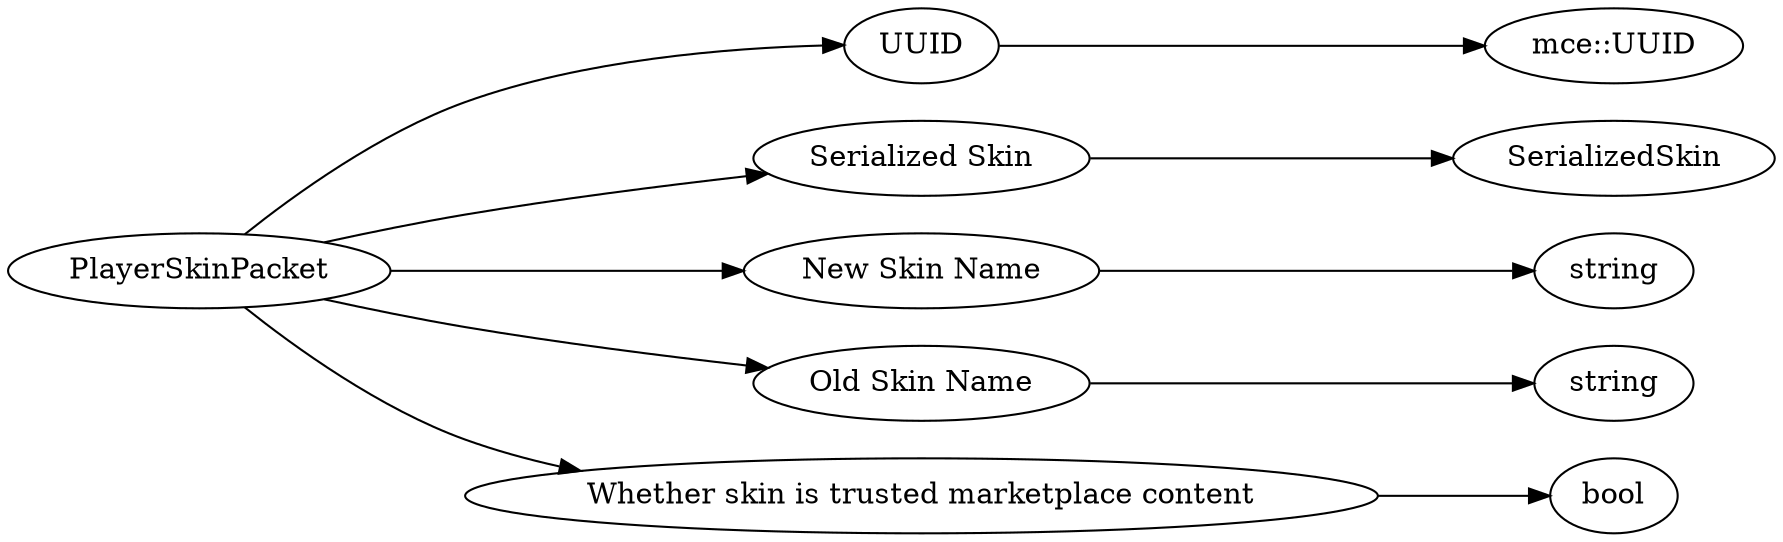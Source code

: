 digraph "PlayerSkinPacket" {
rankdir = LR
0
0 -> 1
1 -> 2
0 -> 3
3 -> 4
0 -> 5
5 -> 6
0 -> 7
7 -> 8
0 -> 9
9 -> 10

0 [label="PlayerSkinPacket",comment="name: \"PlayerSkinPacket\", typeName: \"\", id: 0, branchId: 93, recurseId: -1, attributes: 0, notes: \"\""];
1 [label="UUID",comment="name: \"UUID\", typeName: \"mce::UUID\", id: 1, branchId: 0, recurseId: -1, attributes: 256, notes: \"\""];
2 [label="mce::UUID",comment="name: \"mce::UUID\", typeName: \"\", id: 2, branchId: 0, recurseId: -1, attributes: 512, notes: \"\""];
3 [label="Serialized Skin",comment="name: \"Serialized Skin\", typeName: \"SerializedSkin\", id: 3, branchId: 0, recurseId: -1, attributes: 256, notes: \"\""];
4 [label="SerializedSkin",comment="name: \"SerializedSkin\", typeName: \"\", id: 4, branchId: 0, recurseId: -1, attributes: 512, notes: \"\""];
5 [label="New Skin Name",comment="name: \"New Skin Name\", typeName: \"\", id: 5, branchId: 0, recurseId: -1, attributes: 0, notes: \"\""];
6 [label="string",comment="name: \"string\", typeName: \"\", id: 6, branchId: 0, recurseId: -1, attributes: 512, notes: \"\""];
7 [label="Old Skin Name",comment="name: \"Old Skin Name\", typeName: \"\", id: 7, branchId: 0, recurseId: -1, attributes: 0, notes: \"\""];
8 [label="string",comment="name: \"string\", typeName: \"\", id: 8, branchId: 0, recurseId: -1, attributes: 512, notes: \"\""];
9 [label="Whether skin is trusted marketplace content",comment="name: \"Whether skin is trusted marketplace content\", typeName: \"\", id: 9, branchId: 0, recurseId: -1, attributes: 0, notes: \"\""];
10 [label="bool",comment="name: \"bool\", typeName: \"\", id: 10, branchId: 0, recurseId: -1, attributes: 512, notes: \"\""];
{ rank = max;2;4;6;8;10}

}
